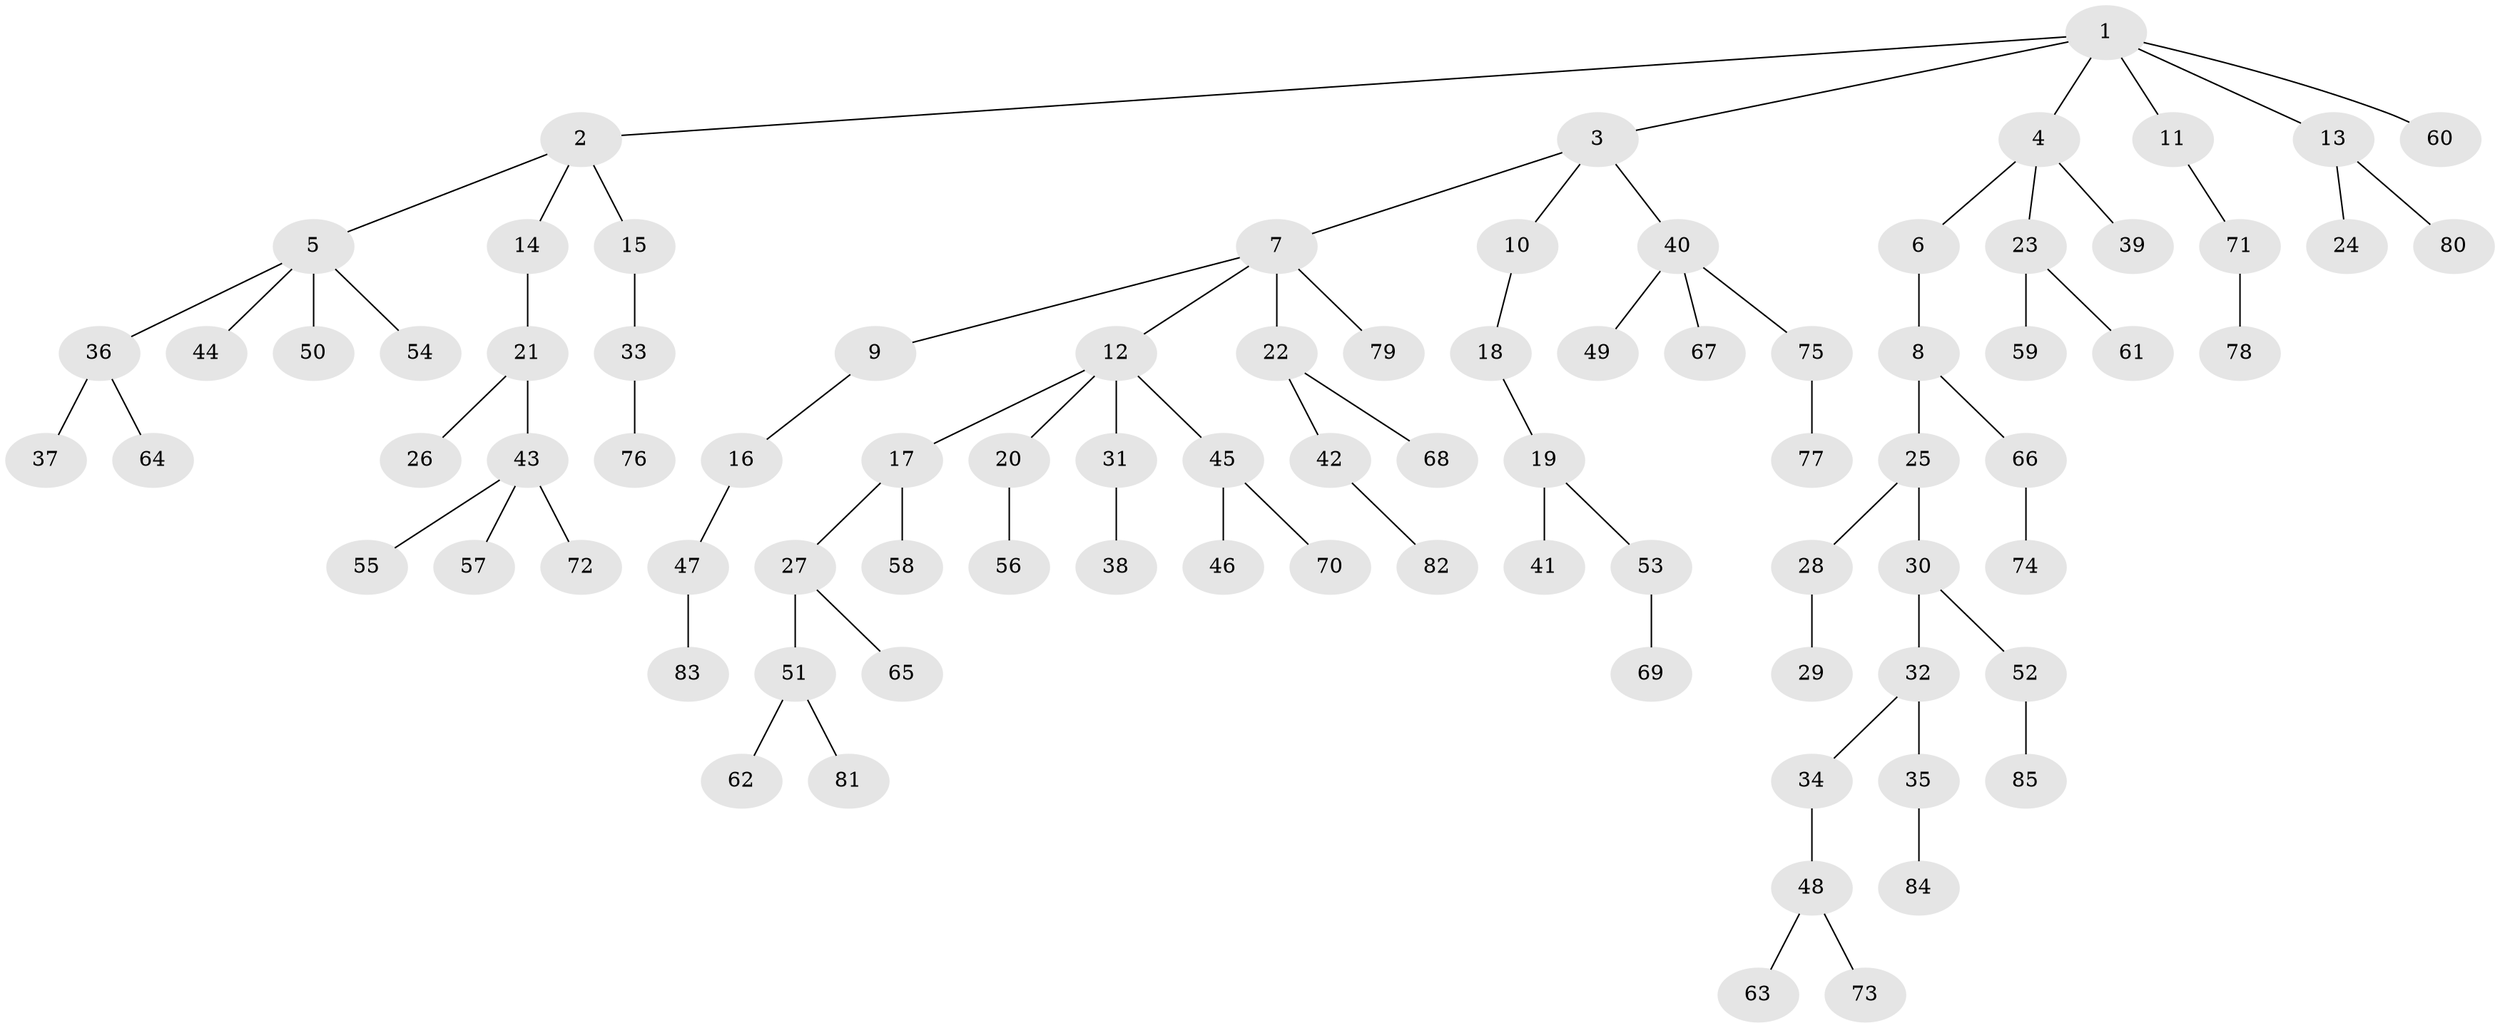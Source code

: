// coarse degree distribution, {7: 0.034482758620689655, 4: 0.05172413793103448, 5: 0.034482758620689655, 6: 0.034482758620689655, 3: 0.06896551724137931, 2: 0.15517241379310345, 1: 0.6206896551724138}
// Generated by graph-tools (version 1.1) at 2025/42/03/06/25 10:42:05]
// undirected, 85 vertices, 84 edges
graph export_dot {
graph [start="1"]
  node [color=gray90,style=filled];
  1;
  2;
  3;
  4;
  5;
  6;
  7;
  8;
  9;
  10;
  11;
  12;
  13;
  14;
  15;
  16;
  17;
  18;
  19;
  20;
  21;
  22;
  23;
  24;
  25;
  26;
  27;
  28;
  29;
  30;
  31;
  32;
  33;
  34;
  35;
  36;
  37;
  38;
  39;
  40;
  41;
  42;
  43;
  44;
  45;
  46;
  47;
  48;
  49;
  50;
  51;
  52;
  53;
  54;
  55;
  56;
  57;
  58;
  59;
  60;
  61;
  62;
  63;
  64;
  65;
  66;
  67;
  68;
  69;
  70;
  71;
  72;
  73;
  74;
  75;
  76;
  77;
  78;
  79;
  80;
  81;
  82;
  83;
  84;
  85;
  1 -- 2;
  1 -- 3;
  1 -- 4;
  1 -- 11;
  1 -- 13;
  1 -- 60;
  2 -- 5;
  2 -- 14;
  2 -- 15;
  3 -- 7;
  3 -- 10;
  3 -- 40;
  4 -- 6;
  4 -- 23;
  4 -- 39;
  5 -- 36;
  5 -- 44;
  5 -- 50;
  5 -- 54;
  6 -- 8;
  7 -- 9;
  7 -- 12;
  7 -- 22;
  7 -- 79;
  8 -- 25;
  8 -- 66;
  9 -- 16;
  10 -- 18;
  11 -- 71;
  12 -- 17;
  12 -- 20;
  12 -- 31;
  12 -- 45;
  13 -- 24;
  13 -- 80;
  14 -- 21;
  15 -- 33;
  16 -- 47;
  17 -- 27;
  17 -- 58;
  18 -- 19;
  19 -- 41;
  19 -- 53;
  20 -- 56;
  21 -- 26;
  21 -- 43;
  22 -- 42;
  22 -- 68;
  23 -- 59;
  23 -- 61;
  25 -- 28;
  25 -- 30;
  27 -- 51;
  27 -- 65;
  28 -- 29;
  30 -- 32;
  30 -- 52;
  31 -- 38;
  32 -- 34;
  32 -- 35;
  33 -- 76;
  34 -- 48;
  35 -- 84;
  36 -- 37;
  36 -- 64;
  40 -- 49;
  40 -- 67;
  40 -- 75;
  42 -- 82;
  43 -- 55;
  43 -- 57;
  43 -- 72;
  45 -- 46;
  45 -- 70;
  47 -- 83;
  48 -- 63;
  48 -- 73;
  51 -- 62;
  51 -- 81;
  52 -- 85;
  53 -- 69;
  66 -- 74;
  71 -- 78;
  75 -- 77;
}
